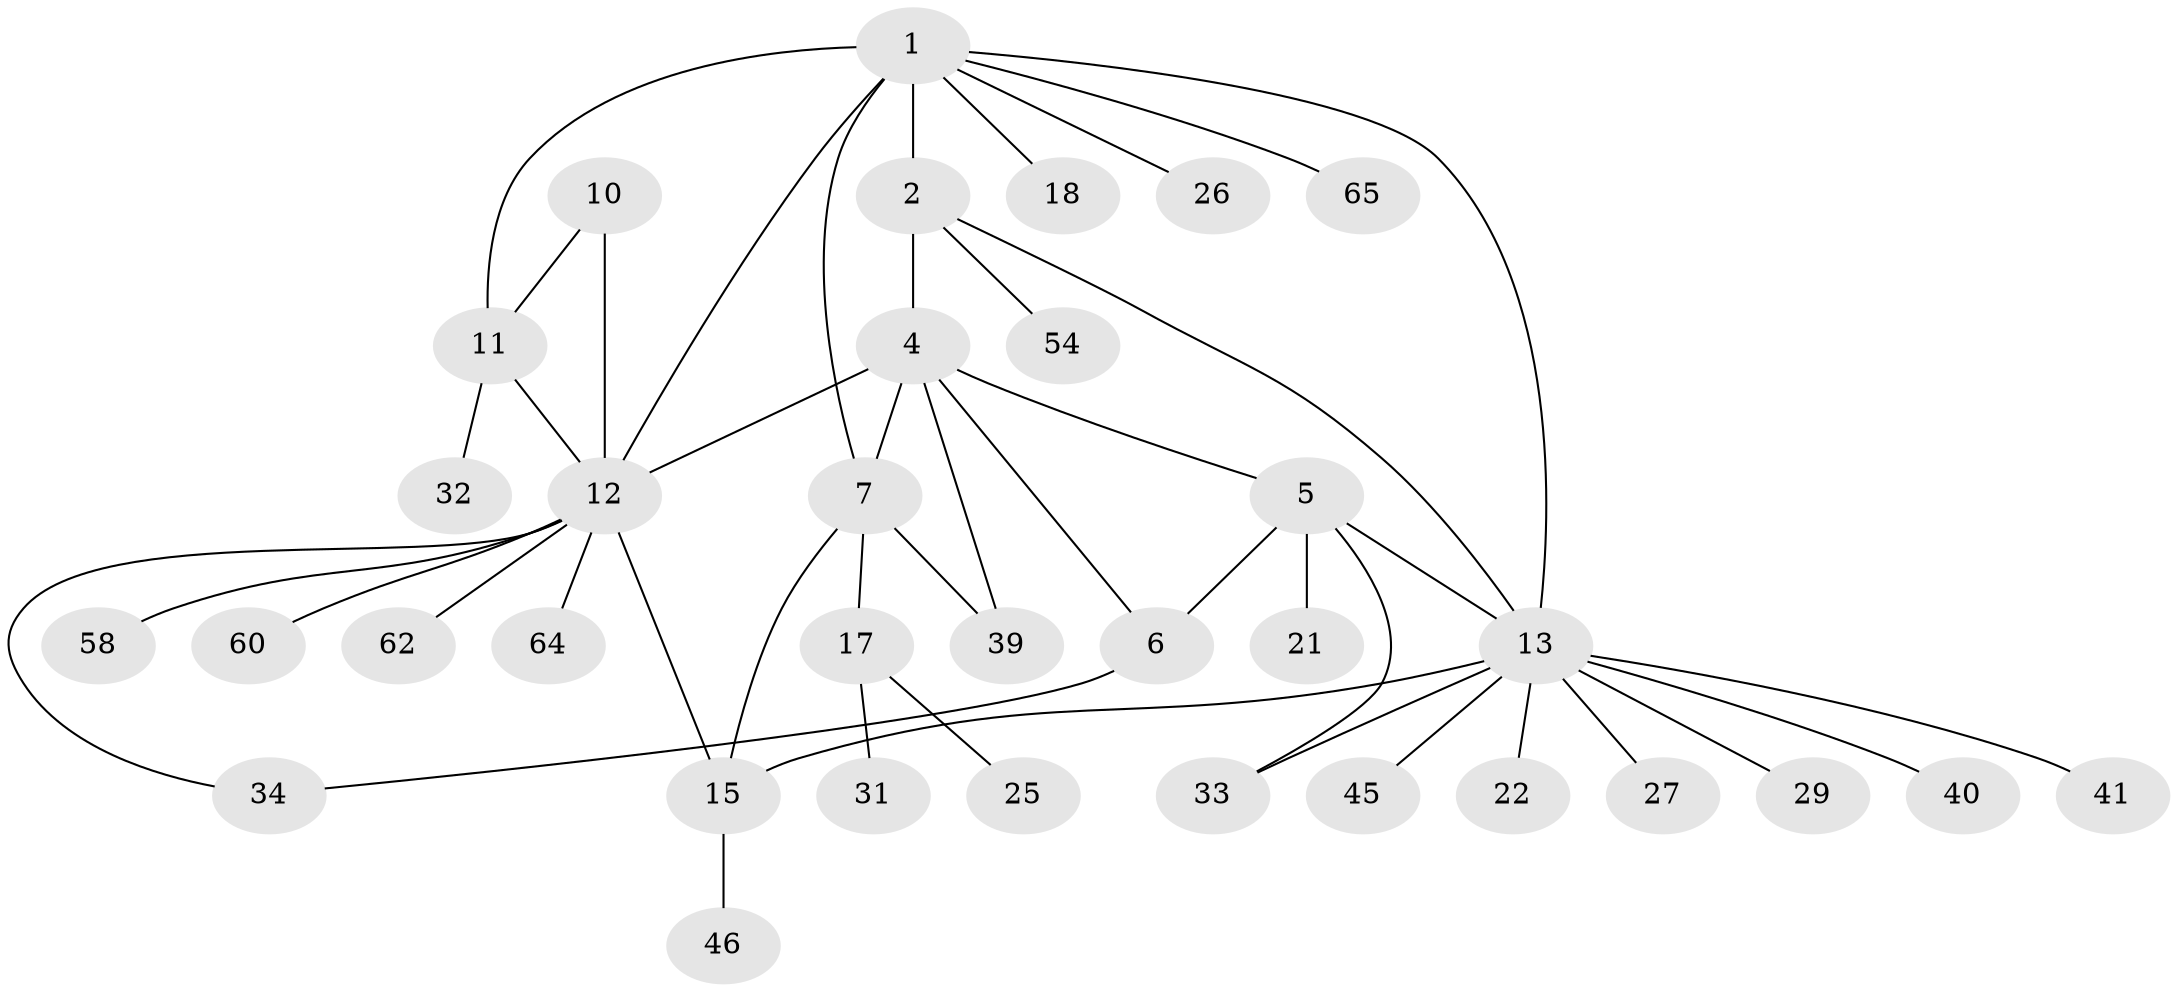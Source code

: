 // original degree distribution, {6: 0.07246376811594203, 7: 0.028985507246376812, 5: 0.043478260869565216, 2: 0.17391304347826086, 3: 0.028985507246376812, 4: 0.043478260869565216, 12: 0.014492753623188406, 10: 0.014492753623188406, 8: 0.014492753623188406, 1: 0.5652173913043478}
// Generated by graph-tools (version 1.1) at 2025/19/03/04/25 18:19:52]
// undirected, 34 vertices, 45 edges
graph export_dot {
graph [start="1"]
  node [color=gray90,style=filled];
  1 [super="+3"];
  2 [super="+28"];
  4 [super="+9+24"];
  5;
  6 [super="+30+44+48+68"];
  7 [super="+8"];
  10 [super="+69"];
  11;
  12;
  13 [super="+23+19+55+16+14"];
  15 [super="+37"];
  17 [super="+20+59"];
  18;
  21;
  22;
  25;
  26;
  27;
  29;
  31;
  32;
  33;
  34;
  39 [super="+47"];
  40;
  41;
  45;
  46;
  54 [super="+67"];
  58;
  60;
  62;
  64;
  65;
  1 -- 2 [weight=2];
  1 -- 11;
  1 -- 26;
  1 -- 65;
  1 -- 18;
  1 -- 12 [weight=2];
  1 -- 13;
  1 -- 7;
  2 -- 4;
  2 -- 54;
  2 -- 13;
  4 -- 5;
  4 -- 6;
  4 -- 12 [weight=2];
  4 -- 39;
  4 -- 7 [weight=2];
  5 -- 6;
  5 -- 21;
  5 -- 33;
  5 -- 13;
  6 -- 34;
  7 -- 17;
  7 -- 39;
  7 -- 15;
  10 -- 11;
  10 -- 12;
  11 -- 12;
  11 -- 32;
  12 -- 15;
  12 -- 34;
  12 -- 58;
  12 -- 60;
  12 -- 62;
  12 -- 64;
  13 -- 15 [weight=2];
  13 -- 27;
  13 -- 29;
  13 -- 40;
  13 -- 41;
  13 -- 33;
  13 -- 45;
  13 -- 22;
  15 -- 46;
  17 -- 25;
  17 -- 31;
}
